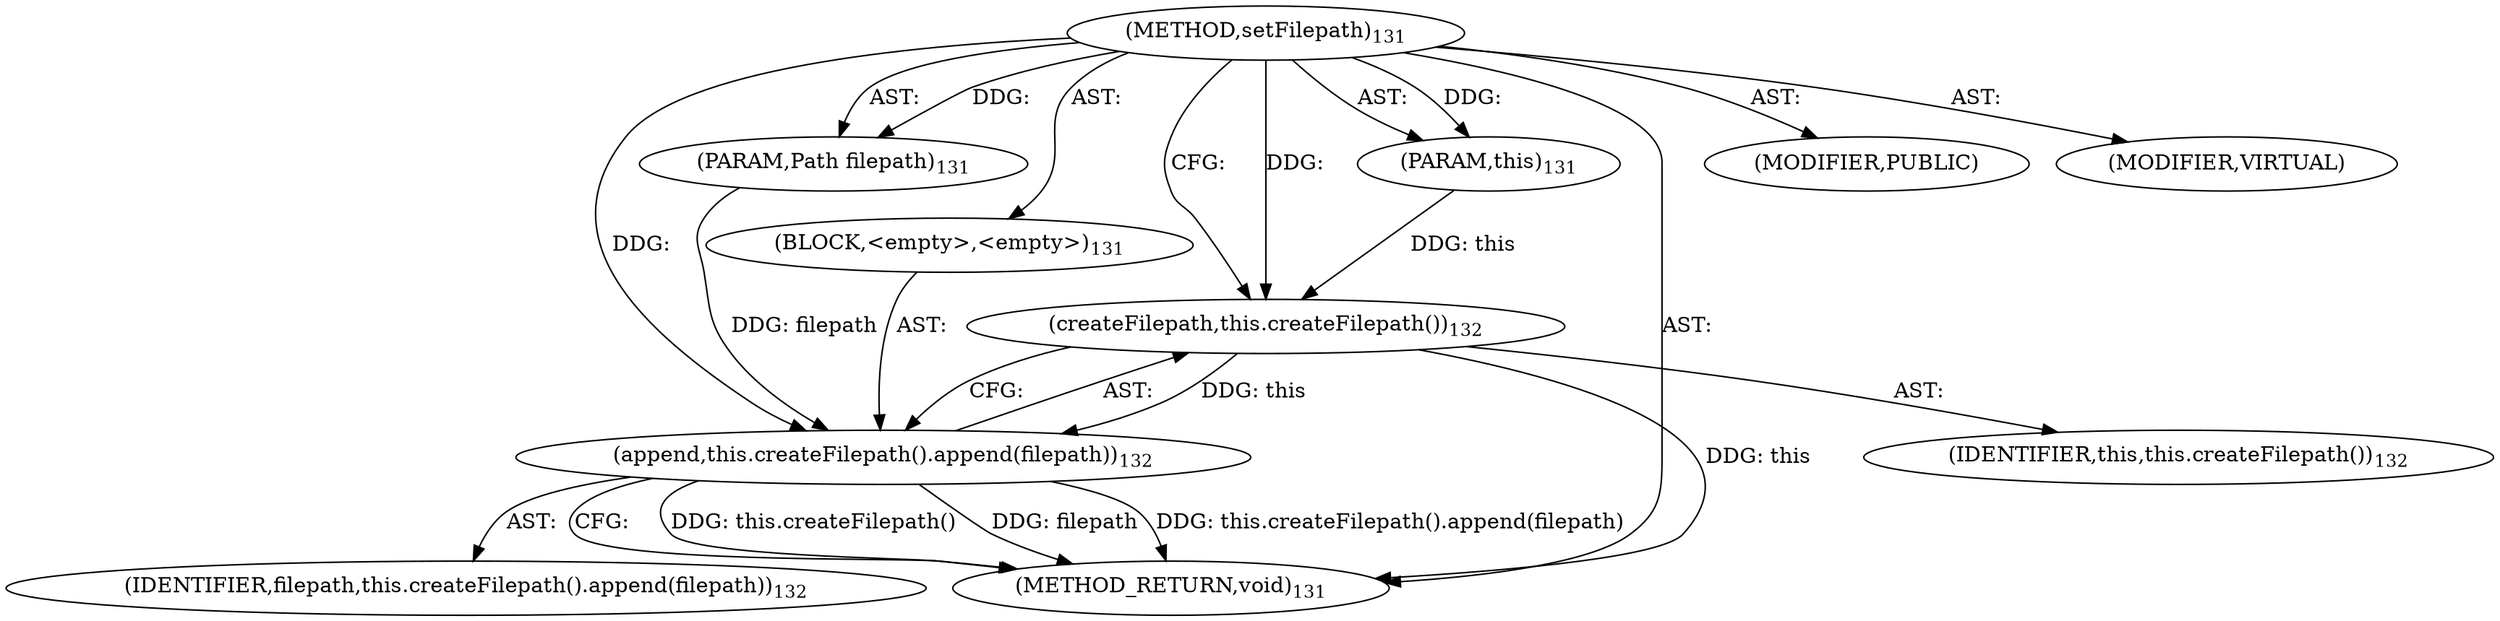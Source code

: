 digraph "setFilepath" {  
"111669149699" [label = <(METHOD,setFilepath)<SUB>131</SUB>> ]
"115964116995" [label = <(PARAM,this)<SUB>131</SUB>> ]
"115964117015" [label = <(PARAM,Path filepath)<SUB>131</SUB>> ]
"25769803780" [label = <(BLOCK,&lt;empty&gt;,&lt;empty&gt;)<SUB>131</SUB>> ]
"30064771086" [label = <(append,this.createFilepath().append(filepath))<SUB>132</SUB>> ]
"30064771087" [label = <(createFilepath,this.createFilepath())<SUB>132</SUB>> ]
"68719476742" [label = <(IDENTIFIER,this,this.createFilepath())<SUB>132</SUB>> ]
"68719476801" [label = <(IDENTIFIER,filepath,this.createFilepath().append(filepath))<SUB>132</SUB>> ]
"133143986193" [label = <(MODIFIER,PUBLIC)> ]
"133143986194" [label = <(MODIFIER,VIRTUAL)> ]
"128849018883" [label = <(METHOD_RETURN,void)<SUB>131</SUB>> ]
  "111669149699" -> "115964116995"  [ label = "AST: "] 
  "111669149699" -> "115964117015"  [ label = "AST: "] 
  "111669149699" -> "25769803780"  [ label = "AST: "] 
  "111669149699" -> "133143986193"  [ label = "AST: "] 
  "111669149699" -> "133143986194"  [ label = "AST: "] 
  "111669149699" -> "128849018883"  [ label = "AST: "] 
  "25769803780" -> "30064771086"  [ label = "AST: "] 
  "30064771086" -> "30064771087"  [ label = "AST: "] 
  "30064771086" -> "68719476801"  [ label = "AST: "] 
  "30064771087" -> "68719476742"  [ label = "AST: "] 
  "30064771086" -> "128849018883"  [ label = "CFG: "] 
  "30064771087" -> "30064771086"  [ label = "CFG: "] 
  "111669149699" -> "30064771087"  [ label = "CFG: "] 
  "30064771087" -> "128849018883"  [ label = "DDG: this"] 
  "30064771086" -> "128849018883"  [ label = "DDG: this.createFilepath()"] 
  "30064771086" -> "128849018883"  [ label = "DDG: filepath"] 
  "30064771086" -> "128849018883"  [ label = "DDG: this.createFilepath().append(filepath)"] 
  "111669149699" -> "115964116995"  [ label = "DDG: "] 
  "111669149699" -> "115964117015"  [ label = "DDG: "] 
  "30064771087" -> "30064771086"  [ label = "DDG: this"] 
  "115964117015" -> "30064771086"  [ label = "DDG: filepath"] 
  "111669149699" -> "30064771086"  [ label = "DDG: "] 
  "115964116995" -> "30064771087"  [ label = "DDG: this"] 
  "111669149699" -> "30064771087"  [ label = "DDG: "] 
}
